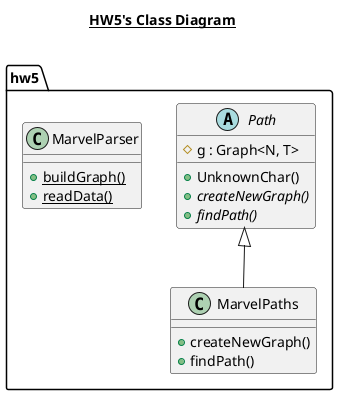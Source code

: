 @startuml

title __HW5's Class Diagram__\n

  namespace hw5 {
    class hw5.MarvelParser {
        {static} + buildGraph()
        {static} + readData()
    }
  }


  namespace hw5 {
    class hw5.MarvelPaths {
        + createNewGraph()
        + findPath()
    }
  }


  namespace hw5 {
    abstract class hw5.Path {
        # g : Graph<N, T>
        + UnknownChar()
        {abstract} + createNewGraph()
        {abstract} + findPath()
    }
  }


  hw5.MarvelPaths -up-|> hw5.Path


@enduml
